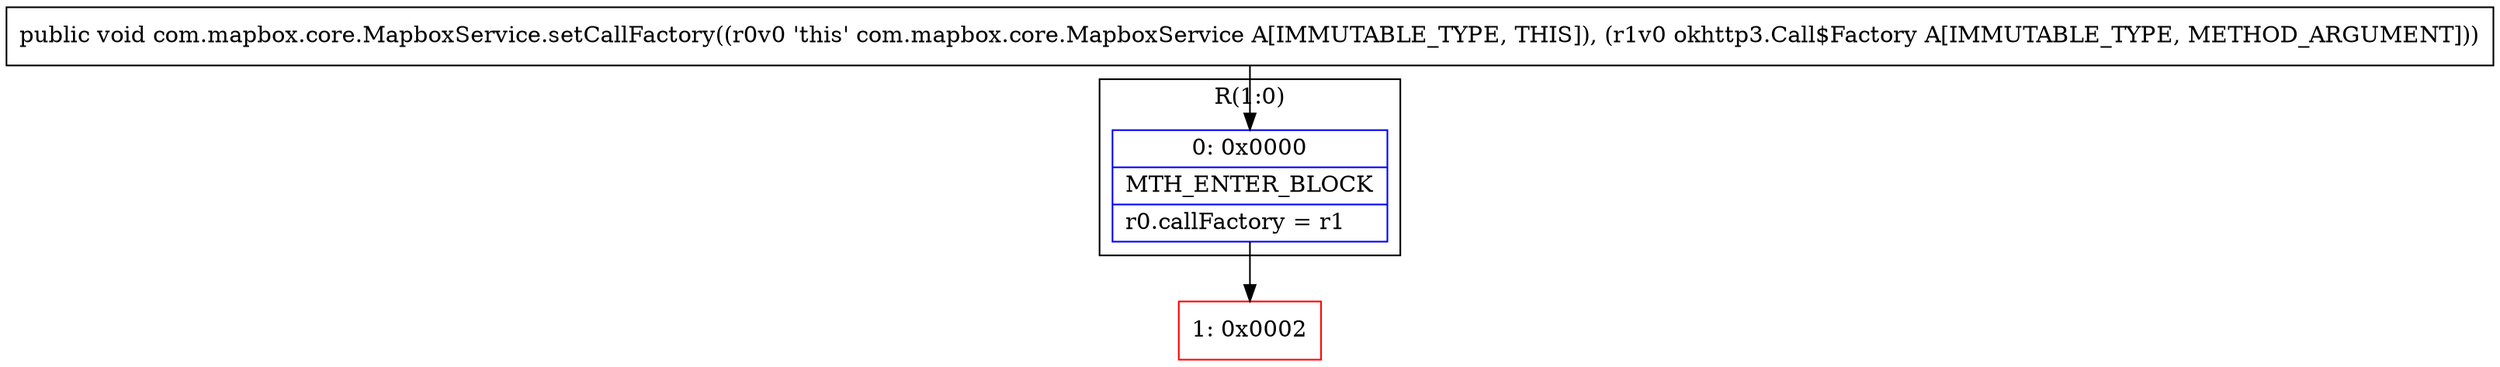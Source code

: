 digraph "CFG forcom.mapbox.core.MapboxService.setCallFactory(Lokhttp3\/Call$Factory;)V" {
subgraph cluster_Region_940897692 {
label = "R(1:0)";
node [shape=record,color=blue];
Node_0 [shape=record,label="{0\:\ 0x0000|MTH_ENTER_BLOCK\l|r0.callFactory = r1\l}"];
}
Node_1 [shape=record,color=red,label="{1\:\ 0x0002}"];
MethodNode[shape=record,label="{public void com.mapbox.core.MapboxService.setCallFactory((r0v0 'this' com.mapbox.core.MapboxService A[IMMUTABLE_TYPE, THIS]), (r1v0 okhttp3.Call$Factory A[IMMUTABLE_TYPE, METHOD_ARGUMENT])) }"];
MethodNode -> Node_0;
Node_0 -> Node_1;
}

